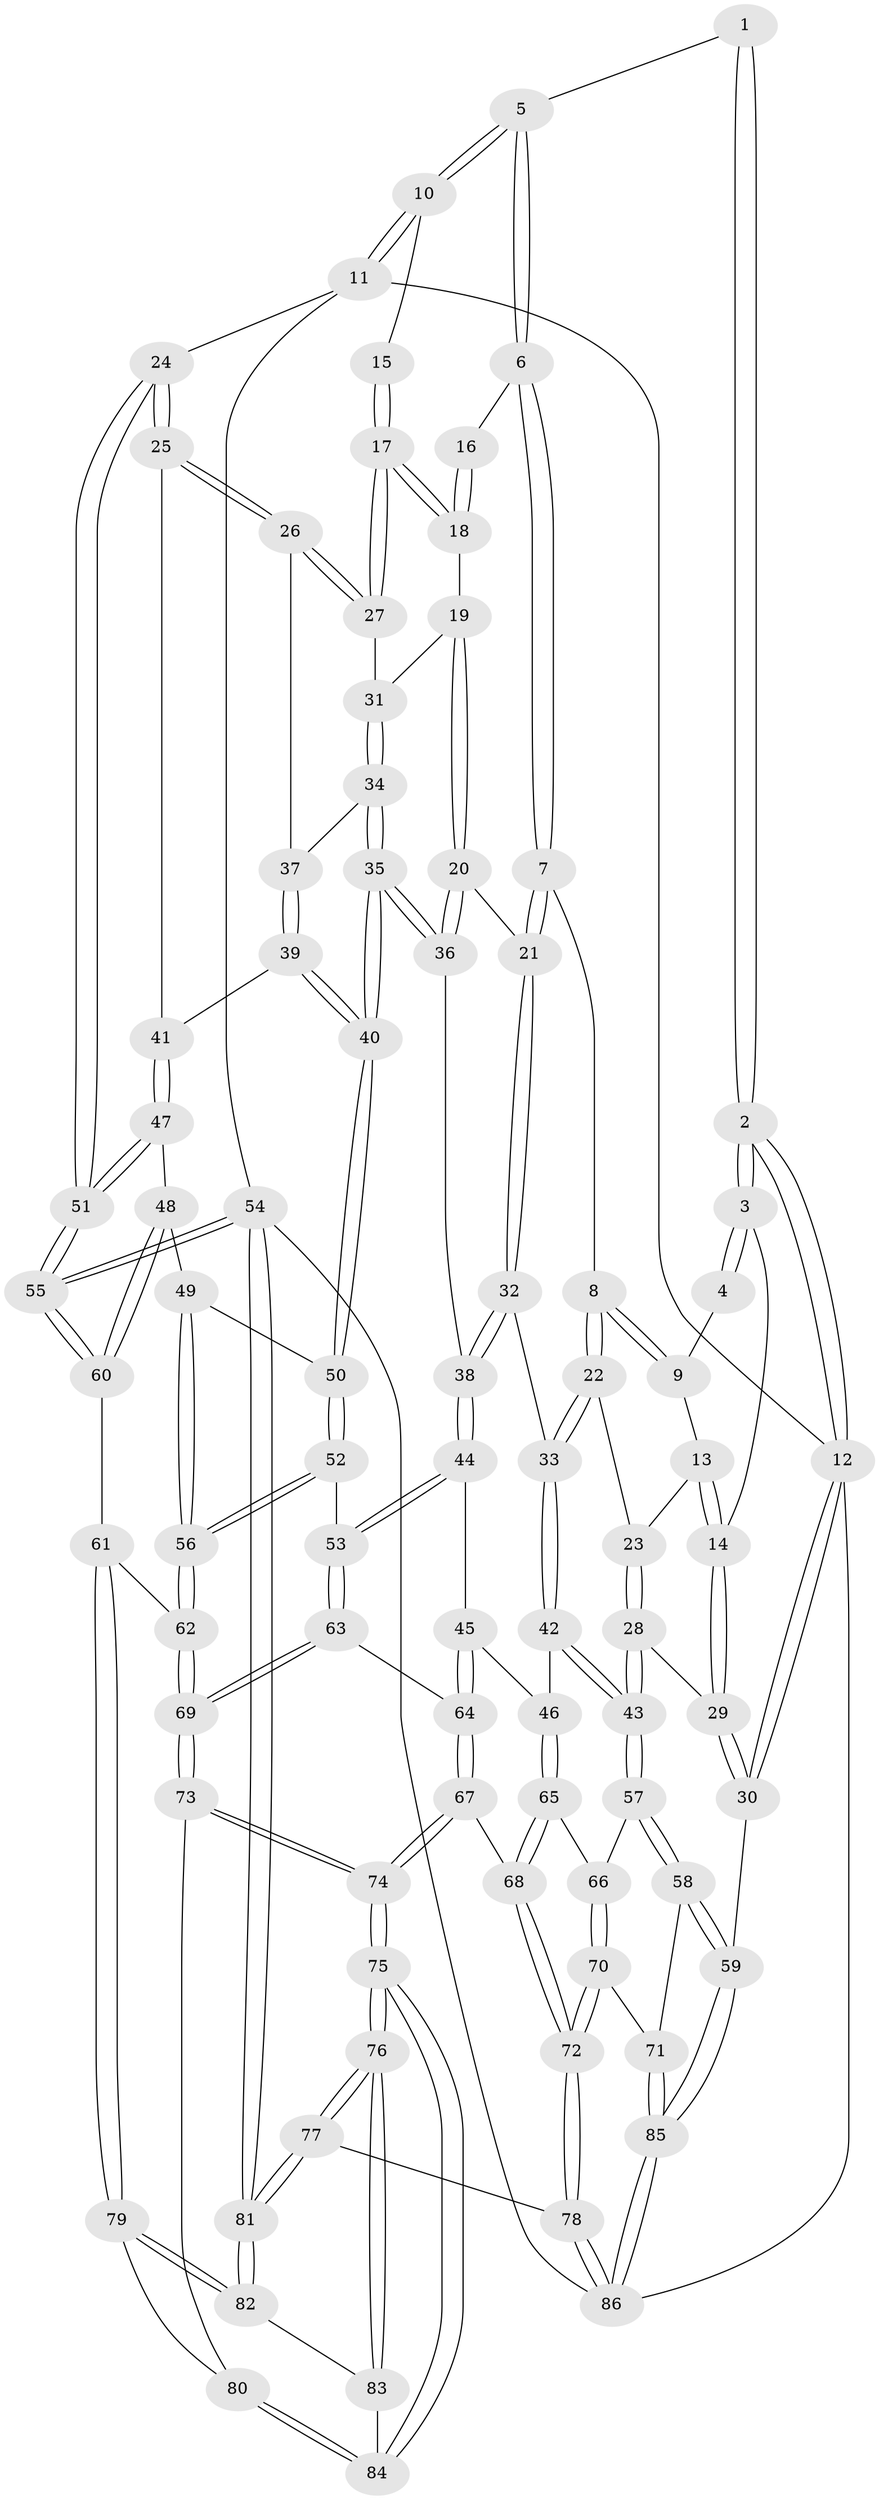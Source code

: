 // coarse degree distribution, {3: 0.13725490196078433, 7: 0.0196078431372549, 6: 0.1568627450980392, 5: 0.3137254901960784, 4: 0.37254901960784315}
// Generated by graph-tools (version 1.1) at 2025/42/03/06/25 10:42:28]
// undirected, 86 vertices, 212 edges
graph export_dot {
graph [start="1"]
  node [color=gray90,style=filled];
  1 [pos="+0.3028049392512587+0"];
  2 [pos="+0+0"];
  3 [pos="+0.0931366231069096+0.11270346598733427"];
  4 [pos="+0.25696213124257467+0"];
  5 [pos="+0.5706907223502452+0"];
  6 [pos="+0.5781642396475444+0"];
  7 [pos="+0.5247733313757164+0.12857088751157858"];
  8 [pos="+0.4206892672634959+0.18753666671733613"];
  9 [pos="+0.2643046976442038+0.09214102530935912"];
  10 [pos="+1+0"];
  11 [pos="+1+0"];
  12 [pos="+0+0"];
  13 [pos="+0.22703047748271996+0.1509169655823999"];
  14 [pos="+0.09114587602194467+0.1709194540502755"];
  15 [pos="+0.8315242035384748+0.08483837078787657"];
  16 [pos="+0.7244762656884391+0.062008535496331195"];
  17 [pos="+0.9462941234438643+0.20067422614674252"];
  18 [pos="+0.7526683727992614+0.1389592589363664"];
  19 [pos="+0.7461995786866041+0.23214258829825135"];
  20 [pos="+0.6118375259984005+0.2543946883848476"];
  21 [pos="+0.5808049009912996+0.23042737756188816"];
  22 [pos="+0.34849276632883697+0.28283468581211113"];
  23 [pos="+0.2594680139973504+0.2185521918608203"];
  24 [pos="+1+0.12994005329120625"];
  25 [pos="+1+0.20554192511100072"];
  26 [pos="+0.9924839213227332+0.21736130878288581"];
  27 [pos="+0.9596514381997058+0.21000717094185004"];
  28 [pos="+0+0.3723297250848123"];
  29 [pos="+0+0.3647442815655439"];
  30 [pos="+0+0.3699772489167879"];
  31 [pos="+0.7735066512902269+0.2505288637502246"];
  32 [pos="+0.47463100783873696+0.3876614896171234"];
  33 [pos="+0.3438057104935607+0.3211374912970025"];
  34 [pos="+0.7734477886799246+0.3225536740399373"];
  35 [pos="+0.7285349045769081+0.4357677542839128"];
  36 [pos="+0.661301388497006+0.3950114589767699"];
  37 [pos="+0.9050389498096342+0.32300680622459604"];
  38 [pos="+0.5066113684528248+0.4523891963346044"];
  39 [pos="+0.8664155558661542+0.4075716132159749"];
  40 [pos="+0.731890144444271+0.4408262168807541"];
  41 [pos="+0.9323234632791995+0.4682140493262101"];
  42 [pos="+0.2172545696622211+0.45622079209329597"];
  43 [pos="+0.15240989506111075+0.4638237254902939"];
  44 [pos="+0.48745064976374997+0.5236509879019192"];
  45 [pos="+0.45827302555866684+0.5359451255507387"];
  46 [pos="+0.3369328168263091+0.5363536363379616"];
  47 [pos="+0.9639903756783871+0.5253424912158053"];
  48 [pos="+0.9415018327928961+0.5452090048150111"];
  49 [pos="+0.8195175530740733+0.5540776120009282"];
  50 [pos="+0.7322229769659979+0.45159552788707175"];
  51 [pos="+1+0.5099793557526836"];
  52 [pos="+0.6265224515656359+0.6065439833498889"];
  53 [pos="+0.6068668510850409+0.6116625712212581"];
  54 [pos="+1+1"];
  55 [pos="+1+0.8650031236572122"];
  56 [pos="+0.7807574160087053+0.6951732024391337"];
  57 [pos="+0.15209322619958898+0.6300842079761992"];
  58 [pos="+0.0674676237523035+0.7508207345080417"];
  59 [pos="+0+0.6996009991473557"];
  60 [pos="+0.9233088361569928+0.7050612111709087"];
  61 [pos="+0.8118741127640391+0.7393890432367712"];
  62 [pos="+0.7937768485979838+0.7221924193439271"];
  63 [pos="+0.5909961180246955+0.6502425003076477"];
  64 [pos="+0.43954680226536175+0.7054141632789985"];
  65 [pos="+0.3347815477946381+0.6869151350122398"];
  66 [pos="+0.24604178127225607+0.7014392336444311"];
  67 [pos="+0.4153733087951674+0.7394612544517444"];
  68 [pos="+0.38781919605935394+0.736938687357419"];
  69 [pos="+0.5906034374660556+0.7918304022267804"];
  70 [pos="+0.21776031718837266+0.8739558901379534"];
  71 [pos="+0.1289889377738657+0.8556164783706695"];
  72 [pos="+0.2524553968856366+0.8970641624929592"];
  73 [pos="+0.5820016610344015+0.8094741206478117"];
  74 [pos="+0.5401308447735784+0.8767063339449019"];
  75 [pos="+0.5405668962602577+0.8894677617687786"];
  76 [pos="+0.5064432498334958+0.9976814352566683"];
  77 [pos="+0.42480238889654204+1"];
  78 [pos="+0.41150269945878837+1"];
  79 [pos="+0.8116687254423413+0.7744528787647048"];
  80 [pos="+0.7473313295170682+0.8191766385247536"];
  81 [pos="+1+1"];
  82 [pos="+0.8877474802648037+0.9822281873815659"];
  83 [pos="+0.7905036898044979+0.954751977615062"];
  84 [pos="+0.6881259613253011+0.8827886331367764"];
  85 [pos="+0+1"];
  86 [pos="+0+1"];
  1 -- 2;
  1 -- 2;
  1 -- 5;
  2 -- 3;
  2 -- 3;
  2 -- 12;
  2 -- 12;
  3 -- 4;
  3 -- 4;
  3 -- 14;
  4 -- 9;
  5 -- 6;
  5 -- 6;
  5 -- 10;
  5 -- 10;
  6 -- 7;
  6 -- 7;
  6 -- 16;
  7 -- 8;
  7 -- 21;
  7 -- 21;
  8 -- 9;
  8 -- 9;
  8 -- 22;
  8 -- 22;
  9 -- 13;
  10 -- 11;
  10 -- 11;
  10 -- 15;
  11 -- 12;
  11 -- 24;
  11 -- 54;
  12 -- 30;
  12 -- 30;
  12 -- 86;
  13 -- 14;
  13 -- 14;
  13 -- 23;
  14 -- 29;
  14 -- 29;
  15 -- 17;
  15 -- 17;
  16 -- 18;
  16 -- 18;
  17 -- 18;
  17 -- 18;
  17 -- 27;
  17 -- 27;
  18 -- 19;
  19 -- 20;
  19 -- 20;
  19 -- 31;
  20 -- 21;
  20 -- 36;
  20 -- 36;
  21 -- 32;
  21 -- 32;
  22 -- 23;
  22 -- 33;
  22 -- 33;
  23 -- 28;
  23 -- 28;
  24 -- 25;
  24 -- 25;
  24 -- 51;
  24 -- 51;
  25 -- 26;
  25 -- 26;
  25 -- 41;
  26 -- 27;
  26 -- 27;
  26 -- 37;
  27 -- 31;
  28 -- 29;
  28 -- 43;
  28 -- 43;
  29 -- 30;
  29 -- 30;
  30 -- 59;
  31 -- 34;
  31 -- 34;
  32 -- 33;
  32 -- 38;
  32 -- 38;
  33 -- 42;
  33 -- 42;
  34 -- 35;
  34 -- 35;
  34 -- 37;
  35 -- 36;
  35 -- 36;
  35 -- 40;
  35 -- 40;
  36 -- 38;
  37 -- 39;
  37 -- 39;
  38 -- 44;
  38 -- 44;
  39 -- 40;
  39 -- 40;
  39 -- 41;
  40 -- 50;
  40 -- 50;
  41 -- 47;
  41 -- 47;
  42 -- 43;
  42 -- 43;
  42 -- 46;
  43 -- 57;
  43 -- 57;
  44 -- 45;
  44 -- 53;
  44 -- 53;
  45 -- 46;
  45 -- 64;
  45 -- 64;
  46 -- 65;
  46 -- 65;
  47 -- 48;
  47 -- 51;
  47 -- 51;
  48 -- 49;
  48 -- 60;
  48 -- 60;
  49 -- 50;
  49 -- 56;
  49 -- 56;
  50 -- 52;
  50 -- 52;
  51 -- 55;
  51 -- 55;
  52 -- 53;
  52 -- 56;
  52 -- 56;
  53 -- 63;
  53 -- 63;
  54 -- 55;
  54 -- 55;
  54 -- 81;
  54 -- 81;
  54 -- 86;
  55 -- 60;
  55 -- 60;
  56 -- 62;
  56 -- 62;
  57 -- 58;
  57 -- 58;
  57 -- 66;
  58 -- 59;
  58 -- 59;
  58 -- 71;
  59 -- 85;
  59 -- 85;
  60 -- 61;
  61 -- 62;
  61 -- 79;
  61 -- 79;
  62 -- 69;
  62 -- 69;
  63 -- 64;
  63 -- 69;
  63 -- 69;
  64 -- 67;
  64 -- 67;
  65 -- 66;
  65 -- 68;
  65 -- 68;
  66 -- 70;
  66 -- 70;
  67 -- 68;
  67 -- 74;
  67 -- 74;
  68 -- 72;
  68 -- 72;
  69 -- 73;
  69 -- 73;
  70 -- 71;
  70 -- 72;
  70 -- 72;
  71 -- 85;
  71 -- 85;
  72 -- 78;
  72 -- 78;
  73 -- 74;
  73 -- 74;
  73 -- 80;
  74 -- 75;
  74 -- 75;
  75 -- 76;
  75 -- 76;
  75 -- 84;
  75 -- 84;
  76 -- 77;
  76 -- 77;
  76 -- 83;
  76 -- 83;
  77 -- 78;
  77 -- 81;
  77 -- 81;
  78 -- 86;
  78 -- 86;
  79 -- 80;
  79 -- 82;
  79 -- 82;
  80 -- 84;
  80 -- 84;
  81 -- 82;
  81 -- 82;
  82 -- 83;
  83 -- 84;
  85 -- 86;
  85 -- 86;
}
